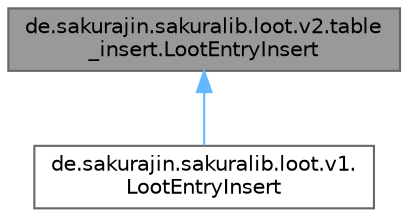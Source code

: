 digraph "de.sakurajin.sakuralib.loot.v2.table_insert.LootEntryInsert"
{
 // LATEX_PDF_SIZE
  bgcolor="transparent";
  edge [fontname=Helvetica,fontsize=10,labelfontname=Helvetica,labelfontsize=10];
  node [fontname=Helvetica,fontsize=10,shape=box,height=0.2,width=0.4];
  Node1 [label="de.sakurajin.sakuralib.loot.v2.table\l_insert.LootEntryInsert",height=0.2,width=0.4,color="gray40", fillcolor="grey60", style="filled", fontcolor="black",tooltip="A class that represents an entry that should be inserted into a loot table."];
  Node1 -> Node2 [dir="back",color="steelblue1",style="solid"];
  Node2 [label="de.sakurajin.sakuralib.loot.v1.\lLootEntryInsert",height=0.2,width=0.4,color="gray40", fillcolor="white", style="filled",URL="$classde_1_1sakurajin_1_1sakuralib_1_1loot_1_1v1_1_1LootEntryInsert.html",tooltip="A class that represents an entry that should be inserted into a loot table."];
}
